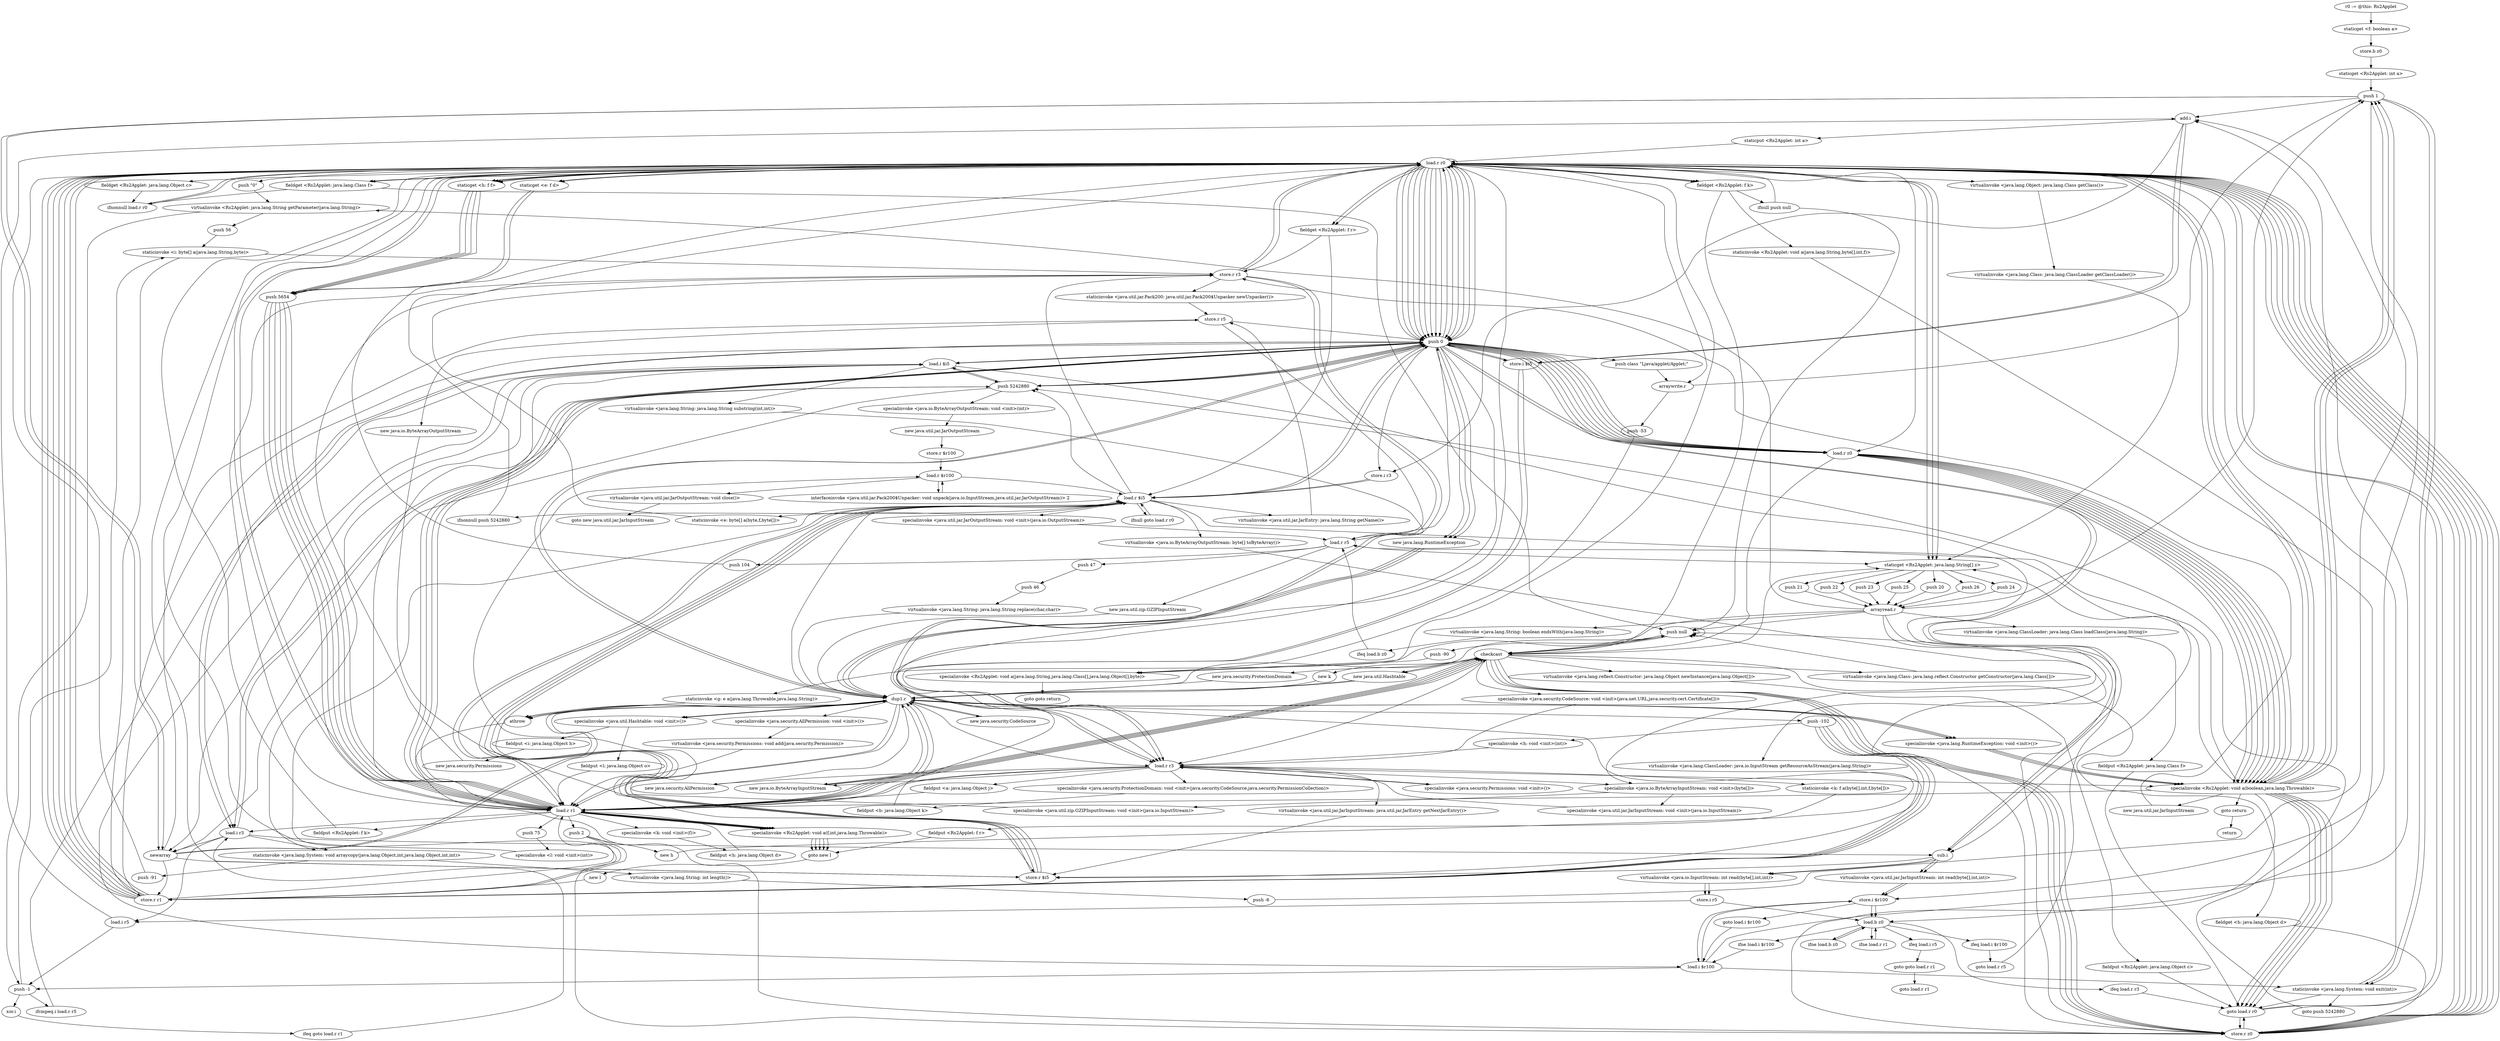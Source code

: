 digraph "" {
    "r0 := @this: Rs2Applet"
    "staticget <f: boolean a>"
    "r0 := @this: Rs2Applet"->"staticget <f: boolean a>";
    "store.b z0"
    "staticget <f: boolean a>"->"store.b z0";
    "staticget <Rs2Applet: int a>"
    "store.b z0"->"staticget <Rs2Applet: int a>";
    "push 1"
    "staticget <Rs2Applet: int a>"->"push 1";
    "add.i"
    "push 1"->"add.i";
    "staticput <Rs2Applet: int a>"
    "add.i"->"staticput <Rs2Applet: int a>";
    "load.r r0"
    "staticput <Rs2Applet: int a>"->"load.r r0";
    "push \"0\""
    "load.r r0"->"push \"0\"";
    "virtualinvoke <Rs2Applet: java.lang.String getParameter(java.lang.String)>"
    "push \"0\""->"virtualinvoke <Rs2Applet: java.lang.String getParameter(java.lang.String)>";
    "push 56"
    "virtualinvoke <Rs2Applet: java.lang.String getParameter(java.lang.String)>"->"push 56";
    "staticinvoke <i: byte[] a(java.lang.String,byte)>"
    "push 56"->"staticinvoke <i: byte[] a(java.lang.String,byte)>";
    "store.r r3"
    "staticinvoke <i: byte[] a(java.lang.String,byte)>"->"store.r r3";
    "store.r r3"->"load.r r0";
    "staticget <Rs2Applet: java.lang.String[] z>"
    "load.r r0"->"staticget <Rs2Applet: java.lang.String[] z>";
    "push 25"
    "staticget <Rs2Applet: java.lang.String[] z>"->"push 25";
    "arrayread.r"
    "push 25"->"arrayread.r";
    "arrayread.r"->"virtualinvoke <Rs2Applet: java.lang.String getParameter(java.lang.String)>";
    "push -1"
    "virtualinvoke <Rs2Applet: java.lang.String getParameter(java.lang.String)>"->"push -1";
    "push -1"->"staticinvoke <i: byte[] a(java.lang.String,byte)>";
    "store.r r1"
    "staticinvoke <i: byte[] a(java.lang.String,byte)>"->"store.r r1";
    "store.r r1"->"load.r r0";
    "load.r r1"
    "load.r r0"->"load.r r1";
    "push 2"
    "load.r r1"->"push 2";
    "push 2"->"store.r r1";
    "store.r r1"->"load.r r0";
    "staticget <h: f f>"
    "load.r r0"->"staticget <h: f f>";
    "push 5654"
    "staticget <h: f f>"->"push 5654";
    "push 5654"->"load.r r1";
    "specialinvoke <Rs2Applet: void a(f,int,java.lang.Throwable)>"
    "load.r r1"->"specialinvoke <Rs2Applet: void a(f,int,java.lang.Throwable)>";
    "goto new l"
    "specialinvoke <Rs2Applet: void a(f,int,java.lang.Throwable)>"->"goto new l";
    "new l"
    "goto new l"->"new l";
    "new l"->"store.r r1";
    "store.r r1"->"load.r r1";
    "push 75"
    "load.r r1"->"push 75";
    "specialinvoke <l: void <init>(int)>"
    "push 75"->"specialinvoke <l: void <init>(int)>";
    "specialinvoke <l: void <init>(int)>"->"load.r r0";
    "fieldget <Rs2Applet: f r>"
    "load.r r0"->"fieldget <Rs2Applet: f r>";
    "fieldget <Rs2Applet: f r>"->"store.r r3";
    "store.r r3"->"load.r r1";
    "checkcast"
    "load.r r1"->"checkcast";
    "new k"
    "checkcast"->"new k";
    "dup1.r"
    "new k"->"dup1.r";
    "dup1.r"->"load.r r1";
    "specialinvoke <k: void <init>(f)>"
    "load.r r1"->"specialinvoke <k: void <init>(f)>";
    "fieldput <h: java.lang.Object d>"
    "specialinvoke <k: void <init>(f)>"->"fieldput <h: java.lang.Object d>";
    "fieldput <h: java.lang.Object d>"->"load.r r1";
    "load.r r1"->"checkcast";
    "load.r r3"
    "checkcast"->"load.r r3";
    "fieldput <a: java.lang.Object j>"
    "load.r r3"->"fieldput <a: java.lang.Object j>";
    "fieldput <a: java.lang.Object j>"->"load.r r1";
    "load.r r1"->"checkcast";
    "new java.util.Hashtable"
    "checkcast"->"new java.util.Hashtable";
    "new java.util.Hashtable"->"dup1.r";
    "specialinvoke <java.util.Hashtable: void <init>()>"
    "dup1.r"->"specialinvoke <java.util.Hashtable: void <init>()>";
    "fieldput <l: java.lang.Object o>"
    "specialinvoke <java.util.Hashtable: void <init>()>"->"fieldput <l: java.lang.Object o>";
    "fieldput <l: java.lang.Object o>"->"load.r r1";
    "load.r r1"->"checkcast";
    "checkcast"->"new java.util.Hashtable";
    "new java.util.Hashtable"->"dup1.r";
    "dup1.r"->"specialinvoke <java.util.Hashtable: void <init>()>";
    "fieldput <i: java.lang.Object h>"
    "specialinvoke <java.util.Hashtable: void <init>()>"->"fieldput <i: java.lang.Object h>";
    "new java.security.Permissions"
    "fieldput <i: java.lang.Object h>"->"new java.security.Permissions";
    "new java.security.Permissions"->"store.r r3";
    "store.r r3"->"load.r r3";
    "specialinvoke <java.security.Permissions: void <init>()>"
    "load.r r3"->"specialinvoke <java.security.Permissions: void <init>()>";
    "specialinvoke <java.security.Permissions: void <init>()>"->"load.r r3";
    "new java.security.AllPermission"
    "load.r r3"->"new java.security.AllPermission";
    "new java.security.AllPermission"->"dup1.r";
    "specialinvoke <java.security.AllPermission: void <init>()>"
    "dup1.r"->"specialinvoke <java.security.AllPermission: void <init>()>";
    "virtualinvoke <java.security.Permissions: void add(java.security.Permission)>"
    "specialinvoke <java.security.AllPermission: void <init>()>"->"virtualinvoke <java.security.Permissions: void add(java.security.Permission)>";
    "virtualinvoke <java.security.Permissions: void add(java.security.Permission)>"->"load.r r1";
    "load.r r1"->"checkcast";
    "new java.security.ProtectionDomain"
    "checkcast"->"new java.security.ProtectionDomain";
    "new java.security.ProtectionDomain"->"dup1.r";
    "new java.security.CodeSource"
    "dup1.r"->"new java.security.CodeSource";
    "new java.security.CodeSource"->"dup1.r";
    "push null"
    "dup1.r"->"push null";
    "push null"->"push null";
    "push null"->"checkcast";
    "specialinvoke <java.security.CodeSource: void <init>(java.net.URL,java.security.cert.Certificate[])>"
    "checkcast"->"specialinvoke <java.security.CodeSource: void <init>(java.net.URL,java.security.cert.Certificate[])>";
    "specialinvoke <java.security.CodeSource: void <init>(java.net.URL,java.security.cert.Certificate[])>"->"load.r r3";
    "specialinvoke <java.security.ProtectionDomain: void <init>(java.security.CodeSource,java.security.PermissionCollection)>"
    "load.r r3"->"specialinvoke <java.security.ProtectionDomain: void <init>(java.security.CodeSource,java.security.PermissionCollection)>";
    "fieldput <b: java.lang.Object k>"
    "specialinvoke <java.security.ProtectionDomain: void <init>(java.security.CodeSource,java.security.PermissionCollection)>"->"fieldput <b: java.lang.Object k>";
    "fieldput <b: java.lang.Object k>"->"load.r r0";
    "load.r r0"->"load.r r1";
    "fieldput <Rs2Applet: f k>"
    "load.r r1"->"fieldput <Rs2Applet: f k>";
    "fieldput <Rs2Applet: f k>"->"load.r r0";
    "virtualinvoke <java.lang.Object: java.lang.Class getClass()>"
    "load.r r0"->"virtualinvoke <java.lang.Object: java.lang.Class getClass()>";
    "virtualinvoke <java.lang.Class: java.lang.ClassLoader getClassLoader()>"
    "virtualinvoke <java.lang.Object: java.lang.Class getClass()>"->"virtualinvoke <java.lang.Class: java.lang.ClassLoader getClassLoader()>";
    "virtualinvoke <java.lang.Class: java.lang.ClassLoader getClassLoader()>"->"staticget <Rs2Applet: java.lang.String[] z>";
    "push 20"
    "staticget <Rs2Applet: java.lang.String[] z>"->"push 20";
    "push 20"->"arrayread.r";
    "virtualinvoke <java.lang.ClassLoader: java.io.InputStream getResourceAsStream(java.lang.String)>"
    "arrayread.r"->"virtualinvoke <java.lang.ClassLoader: java.io.InputStream getResourceAsStream(java.lang.String)>";
    "store.r $i5"
    "virtualinvoke <java.lang.ClassLoader: java.io.InputStream getResourceAsStream(java.lang.String)>"->"store.r $i5";
    "load.r $i5"
    "store.r $i5"->"load.r $i5";
    "ifnonnull push 5242880"
    "load.r $i5"->"ifnonnull push 5242880";
    "ifnonnull push 5242880"->"load.r r0";
    "push 0"
    "load.r r0"->"push 0";
    "new java.lang.RuntimeException"
    "push 0"->"new java.lang.RuntimeException";
    "new java.lang.RuntimeException"->"dup1.r";
    "athrow"
    "dup1.r"->"athrow";
    "store.r z0"
    "athrow"->"store.r z0";
    "store.r z0"->"load.r r0";
    "load.r r0"->"push 0";
    "load.r z0"
    "push 0"->"load.r z0";
    "specialinvoke <Rs2Applet: void a(boolean,java.lang.Throwable)>"
    "load.r z0"->"specialinvoke <Rs2Applet: void a(boolean,java.lang.Throwable)>";
    "goto return"
    "specialinvoke <Rs2Applet: void a(boolean,java.lang.Throwable)>"->"goto return";
    "return"
    "goto return"->"return";
    "specialinvoke <Rs2Applet: void a(boolean,java.lang.Throwable)>"->"staticget <Rs2Applet: java.lang.String[] z>";
    "push 26"
    "staticget <Rs2Applet: java.lang.String[] z>"->"push 26";
    "push 26"->"arrayread.r";
    "staticinvoke <g: e a(java.lang.Throwable,java.lang.String)>"
    "arrayread.r"->"staticinvoke <g: e a(java.lang.Throwable,java.lang.String)>";
    "staticinvoke <g: e a(java.lang.Throwable,java.lang.String)>"->"athrow";
    "specialinvoke <java.lang.RuntimeException: void <init>()>"
    "dup1.r"->"specialinvoke <java.lang.RuntimeException: void <init>()>";
    "specialinvoke <java.lang.RuntimeException: void <init>()>"->"specialinvoke <Rs2Applet: void a(boolean,java.lang.Throwable)>";
    "specialinvoke <Rs2Applet: void a(boolean,java.lang.Throwable)>"->"push 1";
    "staticinvoke <java.lang.System: void exit(int)>"
    "push 1"->"staticinvoke <java.lang.System: void exit(int)>";
    "goto push 5242880"
    "staticinvoke <java.lang.System: void exit(int)>"->"goto push 5242880";
    "push 5242880"
    "goto push 5242880"->"push 5242880";
    "newarray"
    "push 5242880"->"newarray";
    "newarray"->"store.r r1";
    "store.r r1"->"push 0";
    "store.i r3"
    "push 0"->"store.i r3";
    "store.i r3"->"load.r $i5";
    "load.r $i5"->"load.r r1";
    "load.r r1"->"push 0";
    "push 0"->"push 5242880";
    "push 5242880"->"push 0";
    "sub.i"
    "push 0"->"sub.i";
    "sub.i"->"store.r $i5";
    "store.r $i5"->"load.r r0";
    "load.r r0"->"push 0";
    "push 0"->"load.r $i5";
    "load.r $i5"->"specialinvoke <Rs2Applet: void a(boolean,java.lang.Throwable)>";
    "specialinvoke <Rs2Applet: void a(boolean,java.lang.Throwable)>"->"load.r r1";
    "load.r r1"->"push 0";
    "load.i r3"
    "push 0"->"load.i r3";
    "load.i r3"->"newarray";
    "newarray"->"store.r $i5";
    "store.r $i5"->"load.r $i5";
    "load.r $i5"->"push 0";
    "push 0"->"load.i r3";
    "staticinvoke <java.lang.System: void arraycopy(java.lang.Object,int,java.lang.Object,int,int)>"
    "load.i r3"->"staticinvoke <java.lang.System: void arraycopy(java.lang.Object,int,java.lang.Object,int,int)>";
    "push -91"
    "staticinvoke <java.lang.System: void arraycopy(java.lang.Object,int,java.lang.Object,int,int)>"->"push -91";
    "push -91"->"load.r r0";
    "load.r r0"->"fieldget <Rs2Applet: f r>";
    "fieldget <Rs2Applet: f r>"->"load.r $i5";
    "staticinvoke <e: byte[] a(byte,f,byte[])>"
    "load.r $i5"->"staticinvoke <e: byte[] a(byte,f,byte[])>";
    "staticinvoke <e: byte[] a(byte,f,byte[])>"->"store.r r3";
    "staticinvoke <java.util.jar.Pack200: java.util.jar.Pack200$Unpacker newUnpacker()>"
    "store.r r3"->"staticinvoke <java.util.jar.Pack200: java.util.jar.Pack200$Unpacker newUnpacker()>";
    "store.r r5"
    "staticinvoke <java.util.jar.Pack200: java.util.jar.Pack200$Unpacker newUnpacker()>"->"store.r r5";
    "new java.io.ByteArrayOutputStream"
    "store.r r5"->"new java.io.ByteArrayOutputStream";
    "new java.io.ByteArrayOutputStream"->"store.r $i5";
    "store.r $i5"->"load.r $i5";
    "load.r $i5"->"push 5242880";
    "specialinvoke <java.io.ByteArrayOutputStream: void <init>(int)>"
    "push 5242880"->"specialinvoke <java.io.ByteArrayOutputStream: void <init>(int)>";
    "new java.util.jar.JarOutputStream"
    "specialinvoke <java.io.ByteArrayOutputStream: void <init>(int)>"->"new java.util.jar.JarOutputStream";
    "store.r $r100"
    "new java.util.jar.JarOutputStream"->"store.r $r100";
    "load.r $r100"
    "store.r $r100"->"load.r $r100";
    "load.r $r100"->"load.r $i5";
    "load.r $i5"->"store.r r3";
    "store.r r3"->"load.r r0";
    "load.r r0"->"push 0";
    "push 0"->"load.r r3";
    "load.r r3"->"specialinvoke <Rs2Applet: void a(boolean,java.lang.Throwable)>";
    "specialinvoke <Rs2Applet: void a(boolean,java.lang.Throwable)>"->"store.r z0";
    "store.r z0"->"load.r r0";
    "load.r r0"->"push 0";
    "push 0"->"load.r z0";
    "load.r z0"->"specialinvoke <Rs2Applet: void a(boolean,java.lang.Throwable)>";
    "specialinvoke <Rs2Applet: void a(boolean,java.lang.Throwable)>"->"load.r r0";
    "fieldget <Rs2Applet: f k>"
    "load.r r0"->"fieldget <Rs2Applet: f k>";
    "ifnull push null"
    "fieldget <Rs2Applet: f k>"->"ifnull push null";
    "ifnull push null"->"load.r r0";
    "load.r r0"->"fieldget <Rs2Applet: f k>";
    "fieldget <Rs2Applet: f k>"->"checkcast";
    "fieldget <h: java.lang.Object d>"
    "checkcast"->"fieldget <h: java.lang.Object d>";
    "fieldget <h: java.lang.Object d>"->"store.r z0";
    "goto load.r r0"
    "store.r z0"->"goto load.r r0";
    "goto load.r r0"->"load.r r0";
    "load.r r0"->"load.r z0";
    "load.r z0"->"checkcast";
    "checkcast"->"staticget <Rs2Applet: java.lang.String[] z>";
    "push 24"
    "staticget <Rs2Applet: java.lang.String[] z>"->"push 24";
    "push 24"->"arrayread.r";
    "arrayread.r"->"store.r z0";
    "store.r z0"->"load.r r0";
    "load.r r0"->"push 0";
    "push 0"->"load.r z0";
    "load.r z0"->"specialinvoke <Rs2Applet: void a(boolean,java.lang.Throwable)>";
    "specialinvoke <Rs2Applet: void a(boolean,java.lang.Throwable)>"->"load.r r0";
    "fieldget <Rs2Applet: java.lang.Class f>"
    "load.r r0"->"fieldget <Rs2Applet: java.lang.Class f>";
    "ifnonnull load.r r0"
    "fieldget <Rs2Applet: java.lang.Class f>"->"ifnonnull load.r r0";
    "ifnonnull load.r r0"->"load.r r0";
    "load.r r0"->"push 0";
    "push 0"->"new java.lang.RuntimeException";
    "new java.lang.RuntimeException"->"dup1.r";
    "dup1.r"->"athrow";
    "dup1.r"->"specialinvoke <java.lang.RuntimeException: void <init>()>";
    "specialinvoke <java.lang.RuntimeException: void <init>()>"->"specialinvoke <Rs2Applet: void a(boolean,java.lang.Throwable)>";
    "specialinvoke <Rs2Applet: void a(boolean,java.lang.Throwable)>"->"push 1";
    "push 1"->"staticinvoke <java.lang.System: void exit(int)>";
    "staticinvoke <java.lang.System: void exit(int)>"->"goto load.r r0";
    "goto load.r r0"->"store.r z0";
    "store.r z0"->"load.r r0";
    "load.r r0"->"push 0";
    "push 0"->"load.r z0";
    "load.r z0"->"specialinvoke <Rs2Applet: void a(boolean,java.lang.Throwable)>";
    "specialinvoke <Rs2Applet: void a(boolean,java.lang.Throwable)>"->"load.r r0";
    "fieldget <Rs2Applet: java.lang.Object c>"
    "load.r r0"->"fieldget <Rs2Applet: java.lang.Object c>";
    "fieldget <Rs2Applet: java.lang.Object c>"->"ifnonnull load.r r0";
    "ifnonnull load.r r0"->"load.r r0";
    "load.r r0"->"push 0";
    "push 0"->"new java.lang.RuntimeException";
    "new java.lang.RuntimeException"->"dup1.r";
    "dup1.r"->"athrow";
    "dup1.r"->"specialinvoke <java.lang.RuntimeException: void <init>()>";
    "specialinvoke <java.lang.RuntimeException: void <init>()>"->"specialinvoke <Rs2Applet: void a(boolean,java.lang.Throwable)>";
    "specialinvoke <Rs2Applet: void a(boolean,java.lang.Throwable)>"->"push 1";
    "store.i $r100"
    "push 1"->"store.i $r100";
    "goto load.i $r100"
    "store.i $r100"->"goto load.i $r100";
    "load.i $r100"
    "goto load.i $r100"->"load.i $r100";
    "load.i $r100"->"staticinvoke <java.lang.System: void exit(int)>";
    "staticinvoke <java.lang.System: void exit(int)>"->"load.r r0";
    "load.r r0"->"staticget <Rs2Applet: java.lang.String[] z>";
    "push 21"
    "staticget <Rs2Applet: java.lang.String[] z>"->"push 21";
    "push 21"->"arrayread.r";
    "arrayread.r"->"push 1";
    "push 1"->"newarray";
    "newarray"->"dup1.r";
    "dup1.r"->"push 0";
    "push class \"Ljava/applet/Applet;\""
    "push 0"->"push class \"Ljava/applet/Applet;\"";
    "arraywrite.r"
    "push class \"Ljava/applet/Applet;\""->"arraywrite.r";
    "arraywrite.r"->"push 1";
    "push 1"->"newarray";
    "newarray"->"dup1.r";
    "dup1.r"->"push 0";
    "push 0"->"load.r r0";
    "load.r r0"->"arraywrite.r";
    "push -53"
    "arraywrite.r"->"push -53";
    "specialinvoke <Rs2Applet: void a(java.lang.String,java.lang.Class[],java.lang.Object[],byte)>"
    "push -53"->"specialinvoke <Rs2Applet: void a(java.lang.String,java.lang.Class[],java.lang.Object[],byte)>";
    "specialinvoke <Rs2Applet: void a(java.lang.String,java.lang.Class[],java.lang.Object[],byte)>"->"load.r r0";
    "load.r r0"->"staticget <Rs2Applet: java.lang.String[] z>";
    "push 22"
    "staticget <Rs2Applet: java.lang.String[] z>"->"push 22";
    "push 22"->"arrayread.r";
    "arrayread.r"->"push null";
    "push null"->"push null";
    "push -90"
    "push null"->"push -90";
    "push -90"->"specialinvoke <Rs2Applet: void a(java.lang.String,java.lang.Class[],java.lang.Object[],byte)>";
    "goto goto return"
    "specialinvoke <Rs2Applet: void a(java.lang.String,java.lang.Class[],java.lang.Object[],byte)>"->"goto goto return";
    "goto load.r r0"->"load.r r0";
    "load.r r0"->"load.r r0";
    "load.r r0"->"fieldget <Rs2Applet: java.lang.Class f>";
    "fieldget <Rs2Applet: java.lang.Class f>"->"push null";
    "push null"->"checkcast";
    "checkcast"->"store.r z0";
    "store.r z0"->"load.r r0";
    "load.r r0"->"push 0";
    "push 0"->"load.r z0";
    "load.r z0"->"specialinvoke <Rs2Applet: void a(boolean,java.lang.Throwable)>";
    "specialinvoke <Rs2Applet: void a(boolean,java.lang.Throwable)>"->"goto load.r r0";
    "checkcast"->"store.r z0";
    "store.r z0"->"load.r r0";
    "load.r r0"->"push 0";
    "push 0"->"load.r z0";
    "load.r z0"->"specialinvoke <Rs2Applet: void a(boolean,java.lang.Throwable)>";
    "specialinvoke <Rs2Applet: void a(boolean,java.lang.Throwable)>"->"goto load.r r0";
    "checkcast"->"store.r z0";
    "store.r z0"->"load.r r0";
    "load.r r0"->"push 0";
    "push 0"->"load.r z0";
    "load.r z0"->"specialinvoke <Rs2Applet: void a(boolean,java.lang.Throwable)>";
    "specialinvoke <Rs2Applet: void a(boolean,java.lang.Throwable)>"->"goto load.r r0";
    "checkcast"->"store.r z0";
    "store.r z0"->"load.r r0";
    "load.r r0"->"push 0";
    "push 0"->"load.r z0";
    "load.r z0"->"specialinvoke <Rs2Applet: void a(boolean,java.lang.Throwable)>";
    "specialinvoke <Rs2Applet: void a(boolean,java.lang.Throwable)>"->"goto load.r r0";
    "virtualinvoke <java.lang.Class: java.lang.reflect.Constructor getConstructor(java.lang.Class[])>"
    "checkcast"->"virtualinvoke <java.lang.Class: java.lang.reflect.Constructor getConstructor(java.lang.Class[])>";
    "virtualinvoke <java.lang.Class: java.lang.reflect.Constructor getConstructor(java.lang.Class[])>"->"push null";
    "push null"->"checkcast";
    "virtualinvoke <java.lang.reflect.Constructor: java.lang.Object newInstance(java.lang.Object[])>"
    "checkcast"->"virtualinvoke <java.lang.reflect.Constructor: java.lang.Object newInstance(java.lang.Object[])>";
    "fieldput <Rs2Applet: java.lang.Object c>"
    "virtualinvoke <java.lang.reflect.Constructor: java.lang.Object newInstance(java.lang.Object[])>"->"fieldput <Rs2Applet: java.lang.Object c>";
    "fieldput <Rs2Applet: java.lang.Object c>"->"goto load.r r0";
    "virtualinvoke <java.lang.ClassLoader: java.lang.Class loadClass(java.lang.String)>"
    "arrayread.r"->"virtualinvoke <java.lang.ClassLoader: java.lang.Class loadClass(java.lang.String)>";
    "fieldput <Rs2Applet: java.lang.Class f>"
    "virtualinvoke <java.lang.ClassLoader: java.lang.Class loadClass(java.lang.String)>"->"fieldput <Rs2Applet: java.lang.Class f>";
    "fieldput <Rs2Applet: java.lang.Class f>"->"goto load.r r0";
    "ifnull push null"->"push null";
    "push null"->"store.r z0";
    "new java.util.jar.JarInputStream"
    "specialinvoke <Rs2Applet: void a(boolean,java.lang.Throwable)>"->"new java.util.jar.JarInputStream";
    "new java.util.jar.JarInputStream"->"store.r r3";
    "store.r r3"->"load.r r3";
    "new java.io.ByteArrayInputStream"
    "load.r r3"->"new java.io.ByteArrayInputStream";
    "new java.io.ByteArrayInputStream"->"dup1.r";
    "dup1.r"->"load.r $i5";
    "load.r $i5"->"store.r z0";
    "store.r z0"->"load.r r0";
    "load.r r0"->"push 0";
    "push 0"->"load.r z0";
    "load.r z0"->"specialinvoke <Rs2Applet: void a(boolean,java.lang.Throwable)>";
    "specialinvoke <Rs2Applet: void a(boolean,java.lang.Throwable)>"->"goto load.r r0";
    "virtualinvoke <java.io.ByteArrayOutputStream: byte[] toByteArray()>"
    "load.r $i5"->"virtualinvoke <java.io.ByteArrayOutputStream: byte[] toByteArray()>";
    "specialinvoke <java.io.ByteArrayInputStream: void <init>(byte[])>"
    "virtualinvoke <java.io.ByteArrayOutputStream: byte[] toByteArray()>"->"specialinvoke <java.io.ByteArrayInputStream: void <init>(byte[])>";
    "specialinvoke <java.util.jar.JarInputStream: void <init>(java.io.InputStream)>"
    "specialinvoke <java.io.ByteArrayInputStream: void <init>(byte[])>"->"specialinvoke <java.util.jar.JarInputStream: void <init>(java.io.InputStream)>";
    "specialinvoke <java.util.jar.JarInputStream: void <init>(java.io.InputStream)>"->"load.r r3";
    "virtualinvoke <java.util.jar.JarInputStream: java.util.jar.JarEntry getNextJarEntry()>"
    "load.r r3"->"virtualinvoke <java.util.jar.JarInputStream: java.util.jar.JarEntry getNextJarEntry()>";
    "virtualinvoke <java.util.jar.JarInputStream: java.util.jar.JarEntry getNextJarEntry()>"->"store.r $i5";
    "store.r $i5"->"load.r $i5";
    "ifnull goto load.r r0"
    "load.r $i5"->"ifnull goto load.r r0";
    "ifnull goto load.r r0"->"load.r $i5";
    "virtualinvoke <java.util.jar.JarEntry: java.lang.String getName()>"
    "load.r $i5"->"virtualinvoke <java.util.jar.JarEntry: java.lang.String getName()>";
    "virtualinvoke <java.util.jar.JarEntry: java.lang.String getName()>"->"store.r r5";
    "store.r r5"->"push 0";
    "store.i $i5"
    "push 0"->"store.i $i5";
    "store.i $i5"->"load.r r3";
    "load.r r3"->"load.r r1";
    "load.r r1"->"push 0";
    "push 0"->"push 5242880";
    "push 5242880"->"push 0";
    "push 0"->"sub.i";
    "virtualinvoke <java.util.jar.JarInputStream: int read(byte[],int,int)>"
    "sub.i"->"virtualinvoke <java.util.jar.JarInputStream: int read(byte[],int,int)>";
    "virtualinvoke <java.util.jar.JarInputStream: int read(byte[],int,int)>"->"store.i $r100";
    "load.b z0"
    "store.i $r100"->"load.b z0";
    "ifne load.i $r100"
    "load.b z0"->"ifne load.i $r100";
    "ifne load.i $r100"->"load.i $r100";
    "load.i $r100"->"store.i $r100";
    "store.i $r100"->"load.i $r100";
    "load.i $r100"->"push -1";
    "ifcmpeq.i load.r r5"
    "push -1"->"ifcmpeq.i load.r r5";
    "load.i $i5"
    "ifcmpeq.i load.r r5"->"load.i $i5";
    "load.i $i5"->"load.i $r100";
    "load.i $r100"->"add.i";
    "add.i"->"store.i $i5";
    "store.i $i5"->"load.r r3";
    "load.r r3"->"load.r r1";
    "load.r r1"->"load.i $i5";
    "load.i $i5"->"push 5242880";
    "push 5242880"->"load.i $i5";
    "load.i $i5"->"sub.i";
    "sub.i"->"virtualinvoke <java.util.jar.JarInputStream: int read(byte[],int,int)>";
    "virtualinvoke <java.util.jar.JarInputStream: int read(byte[],int,int)>"->"store.i $r100";
    "store.i $r100"->"load.b z0";
    "ifne load.b z0"
    "load.b z0"->"ifne load.b z0";
    "ifne load.b z0"->"load.b z0";
    "ifeq load.i $r100"
    "load.b z0"->"ifeq load.i $r100";
    "goto load.r r5"
    "ifeq load.i $r100"->"goto load.r r5";
    "load.r r5"
    "goto load.r r5"->"load.r r5";
    "load.r r5"->"staticget <Rs2Applet: java.lang.String[] z>";
    "push 23"
    "staticget <Rs2Applet: java.lang.String[] z>"->"push 23";
    "push 23"->"arrayread.r";
    "virtualinvoke <java.lang.String: boolean endsWith(java.lang.String)>"
    "arrayread.r"->"virtualinvoke <java.lang.String: boolean endsWith(java.lang.String)>";
    "ifeq load.b z0"
    "virtualinvoke <java.lang.String: boolean endsWith(java.lang.String)>"->"ifeq load.b z0";
    "ifeq load.b z0"->"load.r r5";
    "push 47"
    "load.r r5"->"push 47";
    "push 46"
    "push 47"->"push 46";
    "virtualinvoke <java.lang.String: java.lang.String replace(char,char)>"
    "push 46"->"virtualinvoke <java.lang.String: java.lang.String replace(char,char)>";
    "virtualinvoke <java.lang.String: java.lang.String replace(char,char)>"->"dup1.r";
    "dup1.r"->"load.r r1";
    "load.r r1"->"push 0";
    "push 0"->"load.i $i5";
    "load.i $i5"->"newarray";
    "newarray"->"store.r r5";
    "store.r r5"->"load.r r5";
    "load.r r5"->"push 0";
    "push 0"->"load.i $i5";
    "load.i $i5"->"staticinvoke <java.lang.System: void arraycopy(java.lang.Object,int,java.lang.Object,int,int)>";
    "virtualinvoke <java.lang.String: int length()>"
    "staticinvoke <java.lang.System: void arraycopy(java.lang.Object,int,java.lang.Object,int,int)>"->"virtualinvoke <java.lang.String: int length()>";
    "push -6"
    "virtualinvoke <java.lang.String: int length()>"->"push -6";
    "push -6"->"add.i";
    "add.i"->"store.i $i5";
    "store.i $i5"->"push 0";
    "push 0"->"load.i $i5";
    "virtualinvoke <java.lang.String: java.lang.String substring(int,int)>"
    "load.i $i5"->"virtualinvoke <java.lang.String: java.lang.String substring(int,int)>";
    "virtualinvoke <java.lang.String: java.lang.String substring(int,int)>"->"load.r r5";
    "push 104"
    "load.r r5"->"push 104";
    "push 104"->"load.r r0";
    "load.r r0"->"fieldget <Rs2Applet: f k>";
    "staticinvoke <Rs2Applet: void a(java.lang.String,byte[],int,f)>"
    "fieldget <Rs2Applet: f k>"->"staticinvoke <Rs2Applet: void a(java.lang.String,byte[],int,f)>";
    "staticinvoke <Rs2Applet: void a(java.lang.String,byte[],int,f)>"->"load.b z0";
    "ifeq load.r r3"
    "load.b z0"->"ifeq load.r r3";
    "ifeq load.r r3"->"goto load.r r0";
    "specialinvoke <java.util.jar.JarOutputStream: void <init>(java.io.OutputStream)>"
    "load.r $i5"->"specialinvoke <java.util.jar.JarOutputStream: void <init>(java.io.OutputStream)>";
    "specialinvoke <java.util.jar.JarOutputStream: void <init>(java.io.OutputStream)>"->"load.r r5";
    "new java.util.zip.GZIPInputStream"
    "load.r r5"->"new java.util.zip.GZIPInputStream";
    "new java.util.zip.GZIPInputStream"->"dup1.r";
    "dup1.r"->"new java.io.ByteArrayInputStream";
    "new java.io.ByteArrayInputStream"->"dup1.r";
    "dup1.r"->"load.r r3";
    "load.r r3"->"specialinvoke <java.io.ByteArrayInputStream: void <init>(byte[])>";
    "specialinvoke <java.util.zip.GZIPInputStream: void <init>(java.io.InputStream)>"
    "specialinvoke <java.io.ByteArrayInputStream: void <init>(byte[])>"->"specialinvoke <java.util.zip.GZIPInputStream: void <init>(java.io.InputStream)>";
    "specialinvoke <java.util.zip.GZIPInputStream: void <init>(java.io.InputStream)>"->"load.r $r100";
    "interfaceinvoke <java.util.jar.Pack200$Unpacker: void unpack(java.io.InputStream,java.util.jar.JarOutputStream)> 2"
    "load.r $r100"->"interfaceinvoke <java.util.jar.Pack200$Unpacker: void unpack(java.io.InputStream,java.util.jar.JarOutputStream)> 2";
    "interfaceinvoke <java.util.jar.Pack200$Unpacker: void unpack(java.io.InputStream,java.util.jar.JarOutputStream)> 2"->"load.r $r100";
    "virtualinvoke <java.util.jar.JarOutputStream: void close()>"
    "load.r $r100"->"virtualinvoke <java.util.jar.JarOutputStream: void close()>";
    "goto new java.util.jar.JarInputStream"
    "virtualinvoke <java.util.jar.JarOutputStream: void close()>"->"goto new java.util.jar.JarInputStream";
    "virtualinvoke <java.io.InputStream: int read(byte[],int,int)>"
    "sub.i"->"virtualinvoke <java.io.InputStream: int read(byte[],int,int)>";
    "store.i r5"
    "virtualinvoke <java.io.InputStream: int read(byte[],int,int)>"->"store.i r5";
    "load.i r5"
    "store.i r5"->"load.i r5";
    "load.i r5"->"push -1";
    "xor.i"
    "push -1"->"xor.i";
    "ifeq goto load.r r1"
    "xor.i"->"ifeq goto load.r r1";
    "ifeq goto load.r r1"->"load.i r3";
    "load.i r3"->"load.i r5";
    "load.i r5"->"add.i";
    "add.i"->"store.i r3";
    "store.i r3"->"load.r $i5";
    "load.r $i5"->"load.r r1";
    "load.r r1"->"load.i r3";
    "load.i r3"->"push 5242880";
    "push 5242880"->"load.i r3";
    "load.i r3"->"sub.i";
    "sub.i"->"virtualinvoke <java.io.InputStream: int read(byte[],int,int)>";
    "virtualinvoke <java.io.InputStream: int read(byte[],int,int)>"->"store.i r5";
    "store.i r5"->"load.b z0";
    "ifne load.r r1"
    "load.b z0"->"ifne load.r r1";
    "ifne load.r r1"->"load.b z0";
    "ifeq load.i r5"
    "load.b z0"->"ifeq load.i r5";
    "goto goto load.r r1"
    "ifeq load.i r5"->"goto goto load.r r1";
    "goto load.r r1"
    "goto goto load.r r1"->"goto load.r r1";
    "push 2"->"store.r r1";
    "store.r r1"->"load.r r0";
    "load.r r0"->"staticget <h: f f>";
    "staticget <h: f f>"->"push 5654";
    "push 5654"->"load.r r1";
    "load.r r1"->"specialinvoke <Rs2Applet: void a(f,int,java.lang.Throwable)>";
    "specialinvoke <Rs2Applet: void a(f,int,java.lang.Throwable)>"->"goto new l";
    "new h"
    "push 2"->"new h";
    "new h"->"dup1.r";
    "push -102"
    "dup1.r"->"push -102";
    "push -102"->"store.r r1";
    "store.r r1"->"load.r r0";
    "load.r r0"->"staticget <h: f f>";
    "staticget <h: f f>"->"push 5654";
    "push 5654"->"load.r r1";
    "load.r r1"->"specialinvoke <Rs2Applet: void a(f,int,java.lang.Throwable)>";
    "specialinvoke <Rs2Applet: void a(f,int,java.lang.Throwable)>"->"goto new l";
    "push -102"->"store.r r1";
    "store.r r1"->"load.r r0";
    "load.r r0"->"staticget <h: f f>";
    "staticget <h: f f>"->"push 5654";
    "push 5654"->"load.r r1";
    "load.r r1"->"specialinvoke <Rs2Applet: void a(f,int,java.lang.Throwable)>";
    "specialinvoke <Rs2Applet: void a(f,int,java.lang.Throwable)>"->"goto new l";
    "push -102"->"store.r r1";
    "store.r r1"->"load.r r0";
    "staticget <e: f d>"
    "load.r r0"->"staticget <e: f d>";
    "staticget <e: f d>"->"push 5654";
    "push 5654"->"load.r r1";
    "load.r r1"->"specialinvoke <Rs2Applet: void a(f,int,java.lang.Throwable)>";
    "specialinvoke <Rs2Applet: void a(f,int,java.lang.Throwable)>"->"goto new l";
    "push -102"->"store.r r1";
    "store.r r1"->"load.r r0";
    "load.r r0"->"staticget <e: f d>";
    "staticget <e: f d>"->"push 5654";
    "push 5654"->"load.r r1";
    "load.r r1"->"specialinvoke <Rs2Applet: void a(f,int,java.lang.Throwable)>";
    "specialinvoke <h: void <init>(int)>"
    "push -102"->"specialinvoke <h: void <init>(int)>";
    "specialinvoke <h: void <init>(int)>"->"load.r r3";
    "staticinvoke <k: f a(byte[],int,f,byte[])>"
    "load.r r3"->"staticinvoke <k: f a(byte[],int,f,byte[])>";
    "fieldput <Rs2Applet: f r>"
    "staticinvoke <k: f a(byte[],int,f,byte[])>"->"fieldput <Rs2Applet: f r>";
    "fieldput <Rs2Applet: f r>"->"goto new l";
}
